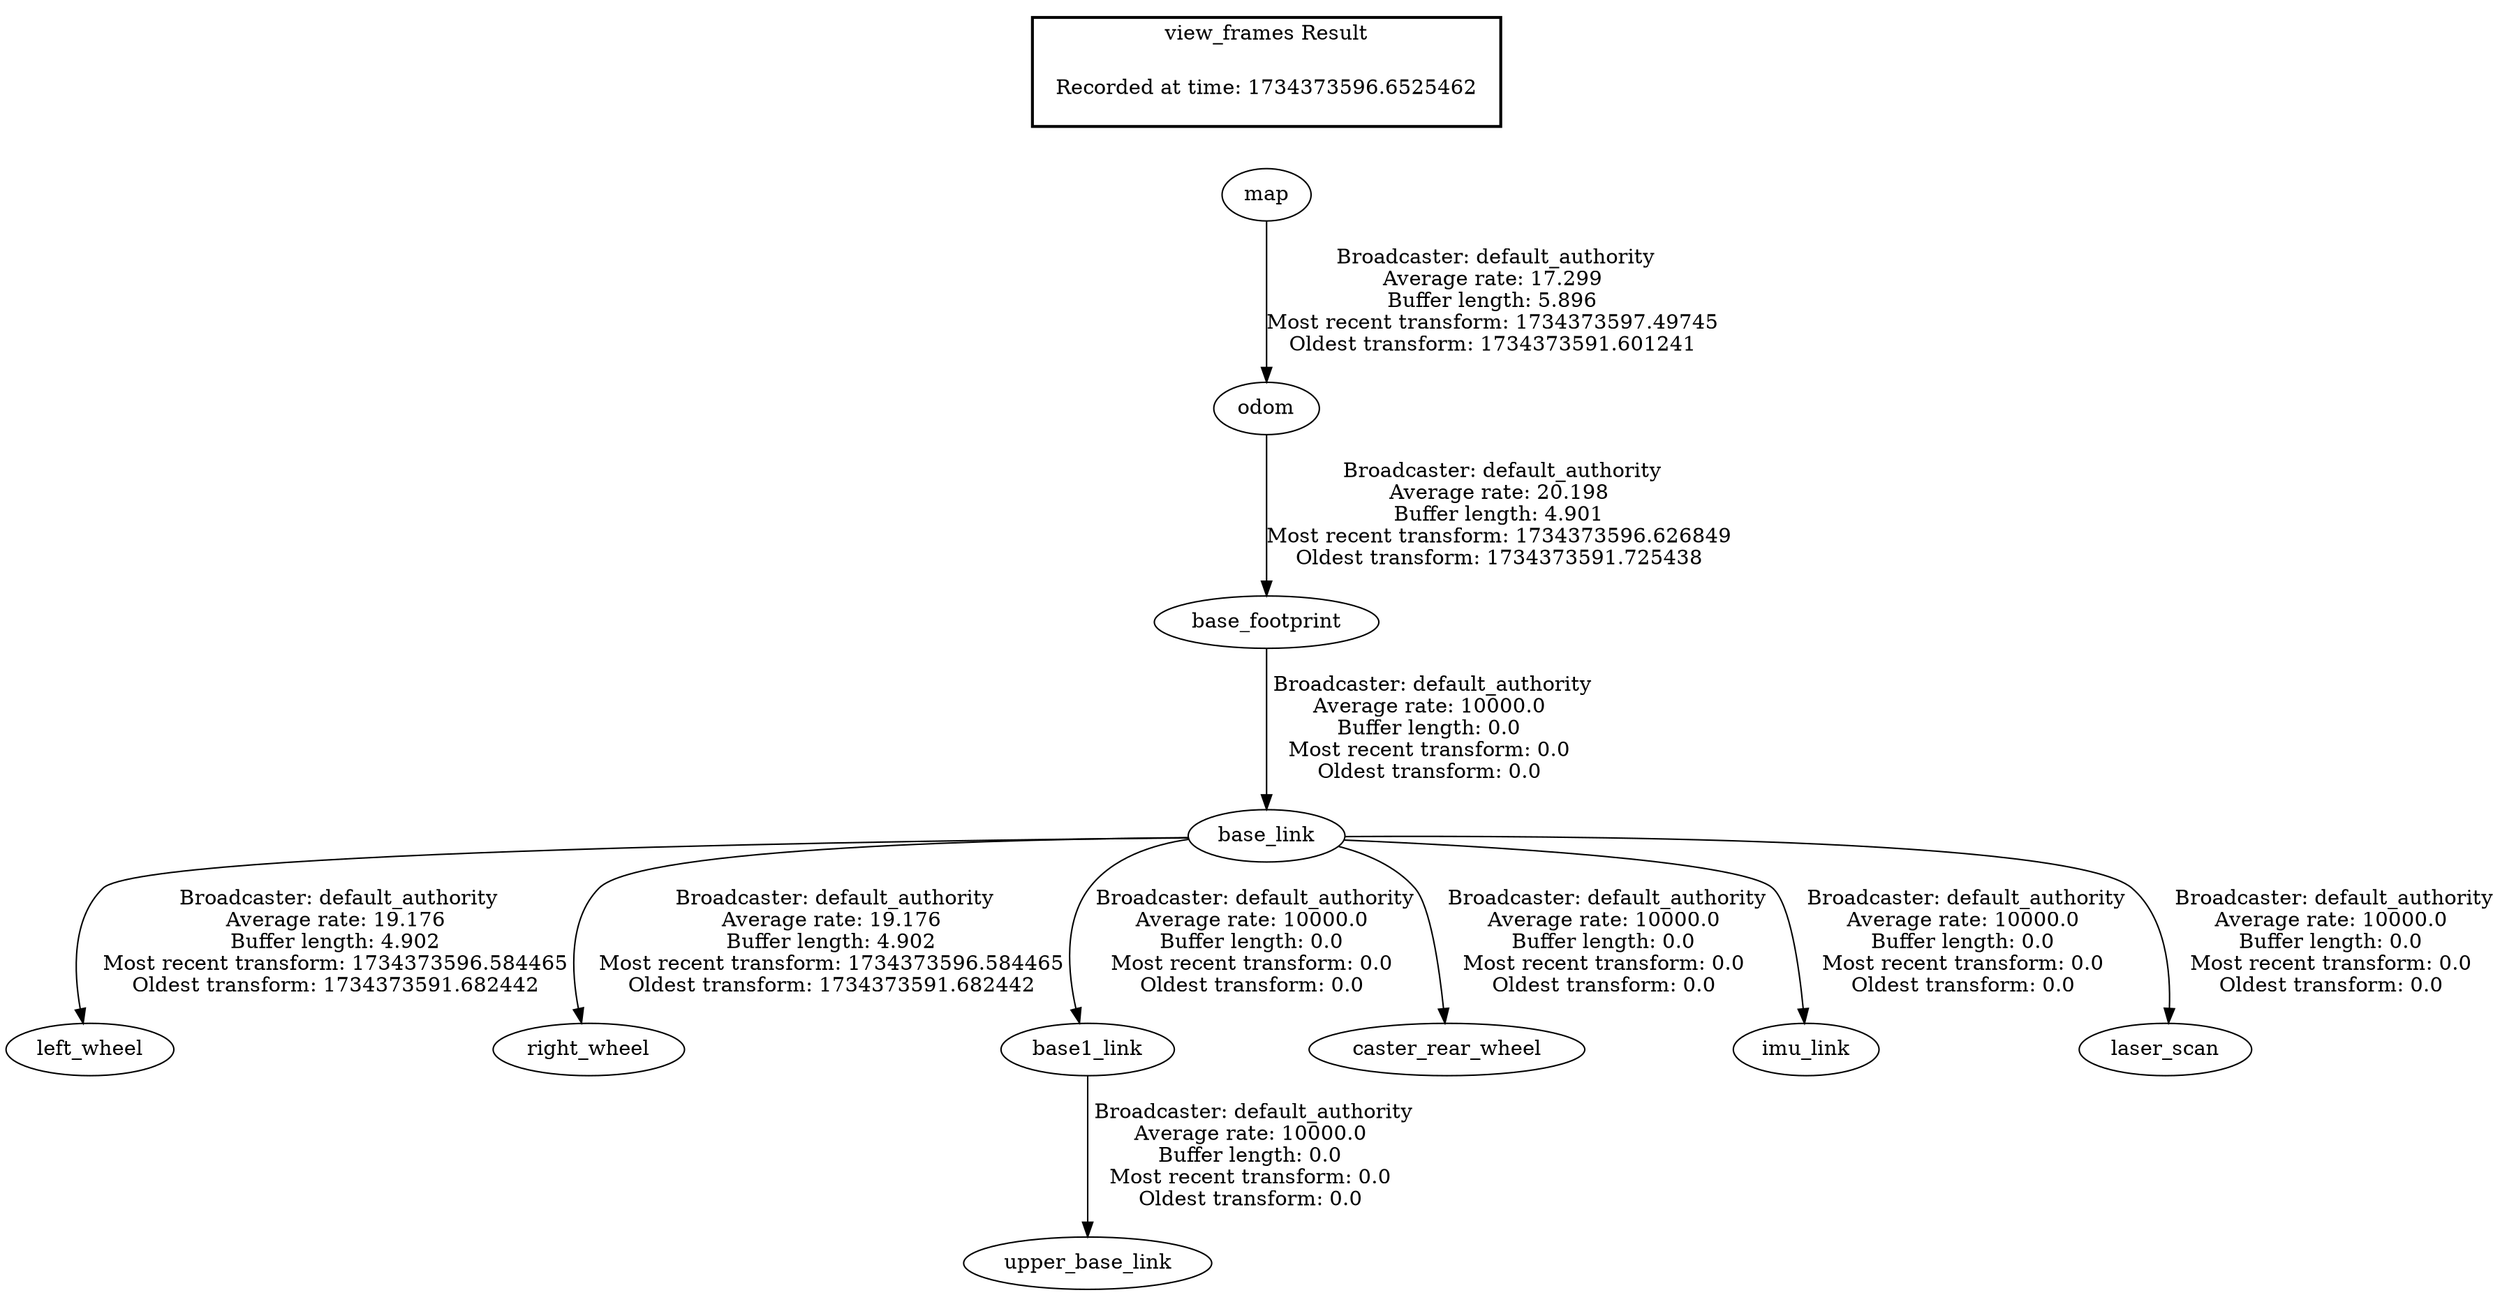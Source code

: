 digraph G {
"map" -> "odom"[label=" Broadcaster: default_authority\nAverage rate: 17.299\nBuffer length: 5.896\nMost recent transform: 1734373597.49745\nOldest transform: 1734373591.601241\n"];
"base_link" -> "left_wheel"[label=" Broadcaster: default_authority\nAverage rate: 19.176\nBuffer length: 4.902\nMost recent transform: 1734373596.584465\nOldest transform: 1734373591.682442\n"];
"base_footprint" -> "base_link"[label=" Broadcaster: default_authority\nAverage rate: 10000.0\nBuffer length: 0.0\nMost recent transform: 0.0\nOldest transform: 0.0\n"];
"base_link" -> "right_wheel"[label=" Broadcaster: default_authority\nAverage rate: 19.176\nBuffer length: 4.902\nMost recent transform: 1734373596.584465\nOldest transform: 1734373591.682442\n"];
"odom" -> "base_footprint"[label=" Broadcaster: default_authority\nAverage rate: 20.198\nBuffer length: 4.901\nMost recent transform: 1734373596.626849\nOldest transform: 1734373591.725438\n"];
"base_link" -> "base1_link"[label=" Broadcaster: default_authority\nAverage rate: 10000.0\nBuffer length: 0.0\nMost recent transform: 0.0\nOldest transform: 0.0\n"];
"base_link" -> "caster_rear_wheel"[label=" Broadcaster: default_authority\nAverage rate: 10000.0\nBuffer length: 0.0\nMost recent transform: 0.0\nOldest transform: 0.0\n"];
"base_link" -> "imu_link"[label=" Broadcaster: default_authority\nAverage rate: 10000.0\nBuffer length: 0.0\nMost recent transform: 0.0\nOldest transform: 0.0\n"];
"base_link" -> "laser_scan"[label=" Broadcaster: default_authority\nAverage rate: 10000.0\nBuffer length: 0.0\nMost recent transform: 0.0\nOldest transform: 0.0\n"];
"base1_link" -> "upper_base_link"[label=" Broadcaster: default_authority\nAverage rate: 10000.0\nBuffer length: 0.0\nMost recent transform: 0.0\nOldest transform: 0.0\n"];
edge [style=invis];
 subgraph cluster_legend { style=bold; color=black; label ="view_frames Result";
"Recorded at time: 1734373596.6525462"[ shape=plaintext ] ;
}->"map";
}